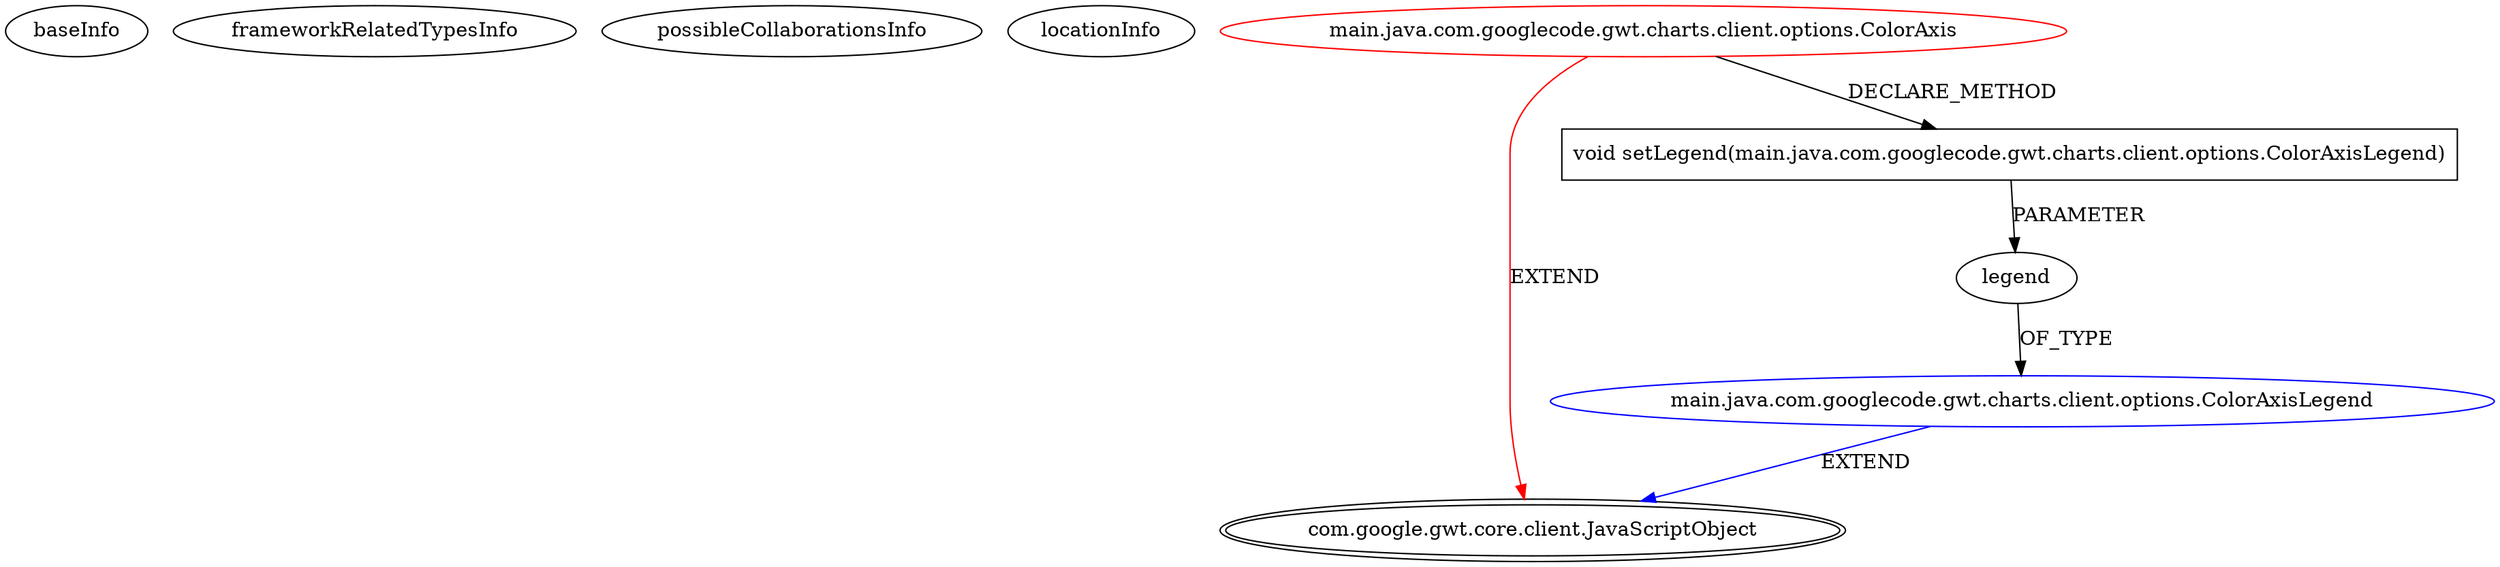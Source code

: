 digraph {
baseInfo[graphId=3273,category="extension_graph",isAnonymous=false,possibleRelation=true]
frameworkRelatedTypesInfo[0="com.google.gwt.core.client.JavaScriptObject"]
possibleCollaborationsInfo[0="3273~CLIENT_METHOD_DECLARATION-PARAMETER_DECLARATION-~com.google.gwt.core.client.JavaScriptObject ~com.google.gwt.core.client.JavaScriptObject ~false~false"]
locationInfo[projectName="jnorthrup-gwt-charts",filePath="/jnorthrup-gwt-charts/gwt-charts-master/gwt-charts/src/main/java/com/googlecode/gwt/charts/client/options/ColorAxis.java",contextSignature="ColorAxis",graphId="3273"]
0[label="main.java.com.googlecode.gwt.charts.client.options.ColorAxis",vertexType="ROOT_CLIENT_CLASS_DECLARATION",isFrameworkType=false,color=red]
1[label="com.google.gwt.core.client.JavaScriptObject",vertexType="FRAMEWORK_CLASS_TYPE",isFrameworkType=true,peripheries=2]
10[label="void setLegend(main.java.com.googlecode.gwt.charts.client.options.ColorAxisLegend)",vertexType="CLIENT_METHOD_DECLARATION",isFrameworkType=false,shape=box]
11[label="legend",vertexType="PARAMETER_DECLARATION",isFrameworkType=false]
12[label="main.java.com.googlecode.gwt.charts.client.options.ColorAxisLegend",vertexType="REFERENCE_CLIENT_CLASS_DECLARATION",isFrameworkType=false,color=blue]
0->1[label="EXTEND",color=red]
0->10[label="DECLARE_METHOD"]
12->1[label="EXTEND",color=blue]
11->12[label="OF_TYPE"]
10->11[label="PARAMETER"]
}
